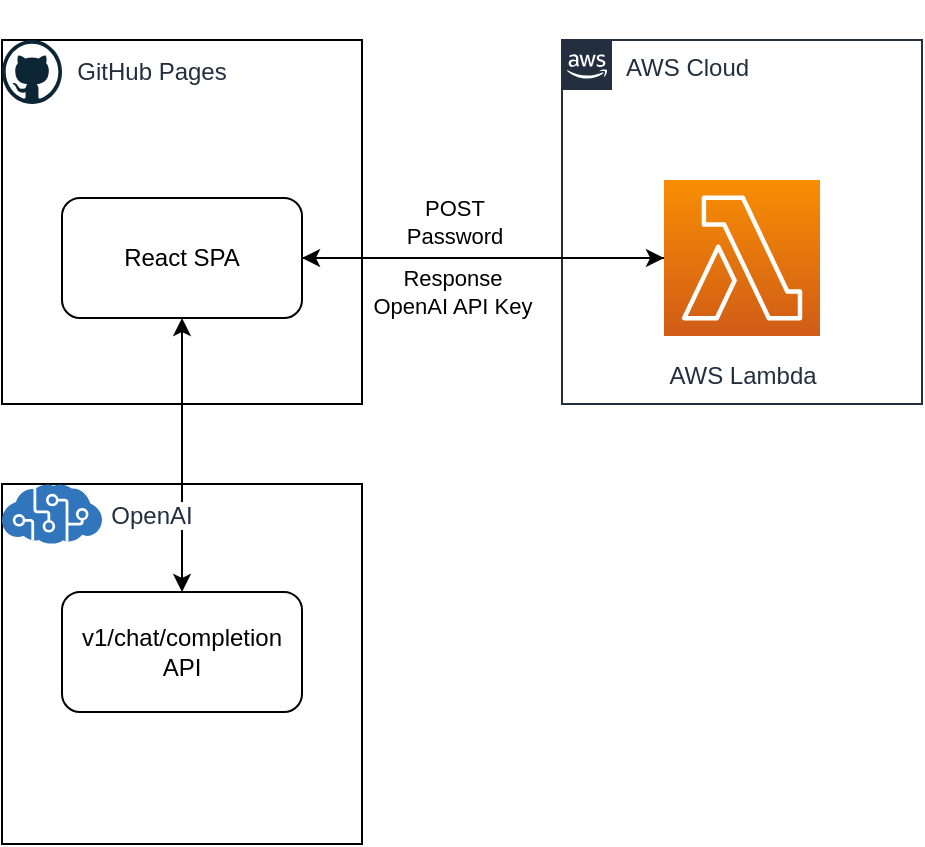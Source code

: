<mxfile version="13.3.5" type="device"><diagram id="Ht1M8jgEwFfnCIfOTk4-" name="Page-1"><mxGraphModel dx="935" dy="632" grid="1" gridSize="10" guides="1" tooltips="1" connect="1" arrows="1" fold="1" page="1" pageScale="1" pageWidth="1169" pageHeight="827" math="0" shadow="0"><root><mxCell id="0"/><mxCell id="1" parent="0"/><mxCell id="ZGjQZgl4hmQgFZLt6VZB-26" value="" style="rounded=0;whiteSpace=wrap;html=1;fillColor=none;" vertex="1" parent="1"><mxGeometry x="320" y="300" width="180" height="180" as="geometry"/></mxCell><mxCell id="ZGjQZgl4hmQgFZLt6VZB-25" value="" style="rounded=0;whiteSpace=wrap;html=1;fillColor=none;" vertex="1" parent="1"><mxGeometry x="320" y="78" width="180" height="182" as="geometry"/></mxCell><mxCell id="UEzPUAAOIrF-is8g5C7q-75" value="AWS Cloud" style="points=[[0,0],[0.25,0],[0.5,0],[0.75,0],[1,0],[1,0.25],[1,0.5],[1,0.75],[1,1],[0.75,1],[0.5,1],[0.25,1],[0,1],[0,0.75],[0,0.5],[0,0.25]];outlineConnect=0;gradientColor=none;html=1;whiteSpace=wrap;fontSize=12;fontStyle=0;shape=mxgraph.aws4.group;grIcon=mxgraph.aws4.group_aws_cloud_alt;strokeColor=#232F3E;fillColor=none;verticalAlign=top;align=left;spacingLeft=30;fontColor=#232F3E;dashed=0;labelBackgroundColor=#ffffff;" parent="1" vertex="1"><mxGeometry x="600" y="78" width="180" height="182" as="geometry"/></mxCell><mxCell id="ZGjQZgl4hmQgFZLt6VZB-1" value="AWS Lambda" style="outlineConnect=0;fontColor=#232F3E;gradientColor=#F78E04;gradientDirection=north;fillColor=#D05C17;strokeColor=#ffffff;dashed=0;verticalLabelPosition=bottom;verticalAlign=top;align=center;html=1;fontSize=12;fontStyle=0;aspect=fixed;shape=mxgraph.aws4.resourceIcon;resIcon=mxgraph.aws4.lambda;labelBackgroundColor=#ffffff;spacingTop=6;" vertex="1" parent="1"><mxGeometry x="651" y="148" width="78" height="78" as="geometry"/></mxCell><mxCell id="ZGjQZgl4hmQgFZLt6VZB-6" value="" style="group" vertex="1" connectable="0" parent="1"><mxGeometry x="320" y="78" width="120" height="32" as="geometry"/></mxCell><mxCell id="ZGjQZgl4hmQgFZLt6VZB-4" value="&#10;&#10;&lt;span style=&quot;color: rgb(35, 47, 62); font-family: helvetica; font-size: 12px; font-style: normal; font-weight: 400; letter-spacing: normal; text-align: left; text-indent: 0px; text-transform: none; word-spacing: 0px; background-color: rgb(255, 255, 255); display: inline; float: none;&quot;&gt;GitHub Pages&lt;/span&gt;&#10;&#10;" style="text;html=1;strokeColor=none;fillColor=none;align=center;verticalAlign=middle;whiteSpace=wrap;rounded=0;" vertex="1" parent="ZGjQZgl4hmQgFZLt6VZB-6"><mxGeometry x="30" y="6" width="90" height="20" as="geometry"/></mxCell><mxCell id="ZGjQZgl4hmQgFZLt6VZB-5" value="" style="dashed=0;outlineConnect=0;html=1;align=center;labelPosition=center;verticalLabelPosition=bottom;verticalAlign=top;shape=mxgraph.weblogos.github" vertex="1" parent="ZGjQZgl4hmQgFZLt6VZB-6"><mxGeometry width="30" height="32" as="geometry"/></mxCell><mxCell id="ZGjQZgl4hmQgFZLt6VZB-11" style="edgeStyle=orthogonalEdgeStyle;rounded=0;orthogonalLoop=1;jettySize=auto;html=1;exitX=1;exitY=0.5;exitDx=0;exitDy=0;" edge="1" parent="1" source="ZGjQZgl4hmQgFZLt6VZB-8" target="ZGjQZgl4hmQgFZLt6VZB-1"><mxGeometry relative="1" as="geometry"/></mxCell><mxCell id="ZGjQZgl4hmQgFZLt6VZB-12" value="POST&lt;br&gt;Password" style="edgeLabel;html=1;align=center;verticalAlign=middle;resizable=0;points=[];" vertex="1" connectable="0" parent="ZGjQZgl4hmQgFZLt6VZB-11"><mxGeometry x="-0.087" relative="1" as="geometry"><mxPoint x="-7" y="-18" as="offset"/></mxGeometry></mxCell><mxCell id="ZGjQZgl4hmQgFZLt6VZB-13" style="edgeStyle=orthogonalEdgeStyle;rounded=0;orthogonalLoop=1;jettySize=auto;html=1;entryX=1;entryY=0.5;entryDx=0;entryDy=0;" edge="1" parent="1" source="ZGjQZgl4hmQgFZLt6VZB-1" target="ZGjQZgl4hmQgFZLt6VZB-8"><mxGeometry relative="1" as="geometry"><mxPoint x="610" y="310" as="targetPoint"/></mxGeometry></mxCell><mxCell id="ZGjQZgl4hmQgFZLt6VZB-14" value="Response&lt;br&gt;OpenAI API Key" style="edgeLabel;html=1;align=center;verticalAlign=middle;resizable=0;points=[];" vertex="1" connectable="0" parent="ZGjQZgl4hmQgFZLt6VZB-13"><mxGeometry x="0.403" y="2" relative="1" as="geometry"><mxPoint x="21" y="15" as="offset"/></mxGeometry></mxCell><mxCell id="ZGjQZgl4hmQgFZLt6VZB-24" style="edgeStyle=orthogonalEdgeStyle;rounded=0;orthogonalLoop=1;jettySize=auto;html=1;exitX=0.5;exitY=1;exitDx=0;exitDy=0;startArrow=classic;startFill=1;" edge="1" parent="1" source="ZGjQZgl4hmQgFZLt6VZB-8" target="ZGjQZgl4hmQgFZLt6VZB-23"><mxGeometry relative="1" as="geometry"/></mxCell><mxCell id="ZGjQZgl4hmQgFZLt6VZB-8" value="React SPA" style="rounded=1;whiteSpace=wrap;html=1;fillColor=none;" vertex="1" parent="1"><mxGeometry x="350" y="157" width="120" height="60" as="geometry"/></mxCell><mxCell id="ZGjQZgl4hmQgFZLt6VZB-23" value="v1/chat/completion&lt;br&gt;API" style="rounded=1;whiteSpace=wrap;html=1;fillColor=none;" vertex="1" parent="1"><mxGeometry x="350" y="354" width="120" height="60" as="geometry"/></mxCell><mxCell id="ZGjQZgl4hmQgFZLt6VZB-28" value="" style="group" vertex="1" connectable="0" parent="1"><mxGeometry x="320" y="300" width="120" height="32" as="geometry"/></mxCell><mxCell id="ZGjQZgl4hmQgFZLt6VZB-18" value="" style="group" vertex="1" connectable="0" parent="ZGjQZgl4hmQgFZLt6VZB-28"><mxGeometry width="120" height="32" as="geometry"/></mxCell><mxCell id="ZGjQZgl4hmQgFZLt6VZB-19" value="&lt;span style=&quot;background-color: rgb(255 , 255 , 255) ; color: rgb(35 , 47 , 62) ; font-family: &amp;#34;helvetica&amp;#34; ; text-align: left&quot;&gt;OpenAI&lt;/span&gt;" style="text;html=1;strokeColor=none;fillColor=none;align=center;verticalAlign=middle;whiteSpace=wrap;rounded=0;" vertex="1" parent="ZGjQZgl4hmQgFZLt6VZB-18"><mxGeometry x="30" y="6" width="90" height="20" as="geometry"/></mxCell><mxCell id="ZGjQZgl4hmQgFZLt6VZB-22" value="" style="aspect=fixed;html=1;points=[];align=center;image;fontSize=12;image=img/lib/mscae/Cognitive_Services.svg;fillColor=none;" vertex="1" parent="ZGjQZgl4hmQgFZLt6VZB-28"><mxGeometry width="50" height="30" as="geometry"/></mxCell></root></mxGraphModel></diagram></mxfile>